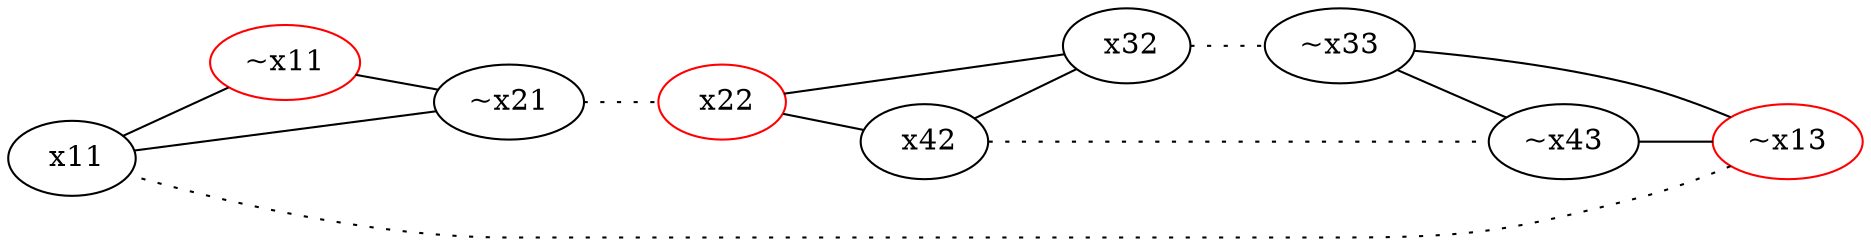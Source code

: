 strict graph {
	rankdir = LR;
	node [ color = black    ] " x11"
	node [ color = red    ] "~x11"
	node [ color = black    ] "~x21"
	" x11" -- "~x11"
	"~x11" -- "~x21"
	"~x21" -- " x11"
	node [ color = black    ] " x32"
	node [ color = red    ] " x22"
	node [ color = black    ] " x42"
	" x32" -- " x22"
	" x22" -- " x42"
	" x42" -- " x32"
	node [ color = red    ] "~x13"
	node [ color = black    ] "~x33"
	node [ color = black    ] "~x43"
	"~x13" -- "~x33"
	"~x33" -- "~x43"
	"~x43" -- "~x13"
	node [ color = gray fontcolor = gray pos = "-10,0!" style = dotted ] "~x21"
	node [ color = gray fontcolor = gray pos = "-10,0!" style = dotted ] " x22"
	"~x21" -- " x22" [ style = dotted ]
	node [ color = gray fontcolor = gray pos = "-10,0!" style = dotted ] "~x13"
	node [ color = gray fontcolor = gray pos = "-10,0!" style = dotted ] " x11"
	"~x13" -- " x11" [ style = dotted ]
	node [ color = gray fontcolor = gray pos = "-10,0!" style = dotted ] " x32"
	node [ color = gray fontcolor = gray pos = "-10,0!" style = dotted ] "~x33"
	" x32" -- "~x33" [ style = dotted ]
	node [ color = gray fontcolor = gray pos = "-10,0!" style = dotted ] " x42"
	node [ color = gray fontcolor = gray pos = "-10,0!" style = dotted ] "~x43"
	" x42" -- "~x43" [ style = dotted ]
}